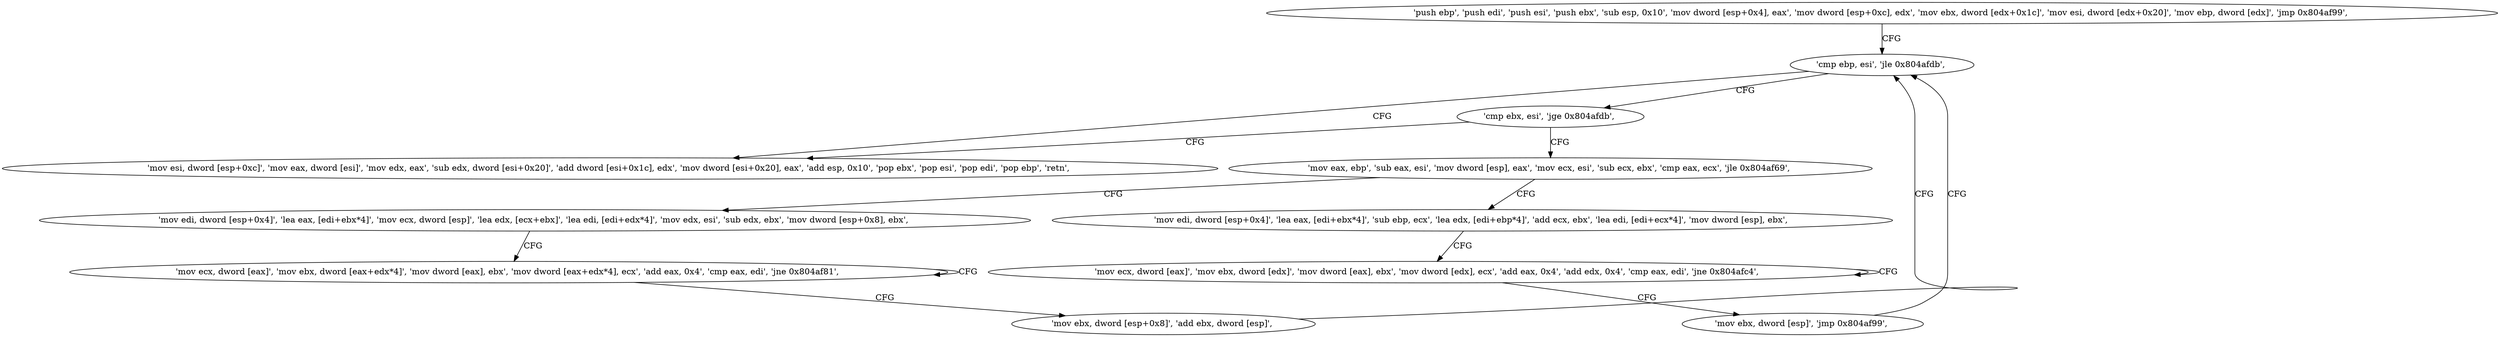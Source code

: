 digraph "func" {
"134524752" [label = "'push ebp', 'push edi', 'push esi', 'push ebx', 'sub esp, 0x10', 'mov dword [esp+0x4], eax', 'mov dword [esp+0xc], edx', 'mov ebx, dword [edx+0x1c]', 'mov esi, dword [edx+0x20]', 'mov ebp, dword [edx]', 'jmp 0x804af99', " ]
"134524825" [label = "'cmp ebp, esi', 'jle 0x804afdb', " ]
"134524891" [label = "'mov esi, dword [esp+0xc]', 'mov eax, dword [esi]', 'mov edx, eax', 'sub edx, dword [esi+0x20]', 'add dword [esi+0x1c], edx', 'mov dword [esi+0x20], eax', 'add esp, 0x10', 'pop ebx', 'pop esi', 'pop edi', 'pop ebp', 'retn', " ]
"134524829" [label = "'cmp ebx, esi', 'jge 0x804afdb', " ]
"134524833" [label = "'mov eax, ebp', 'sub eax, esi', 'mov dword [esp], eax', 'mov ecx, esi', 'sub ecx, ebx', 'cmp eax, ecx', 'jle 0x804af69', " ]
"134524777" [label = "'mov edi, dword [esp+0x4]', 'lea eax, [edi+ebx*4]', 'mov ecx, dword [esp]', 'lea edx, [ecx+ebx]', 'lea edi, [edi+edx*4]', 'mov edx, esi', 'sub edx, ebx', 'mov dword [esp+0x8], ebx', " ]
"134524848" [label = "'mov edi, dword [esp+0x4]', 'lea eax, [edi+ebx*4]', 'sub ebp, ecx', 'lea edx, [edi+ebp*4]', 'add ecx, ebx', 'lea edi, [edi+ecx*4]', 'mov dword [esp], ebx', " ]
"134524801" [label = "'mov ecx, dword [eax]', 'mov ebx, dword [eax+edx*4]', 'mov dword [eax], ebx', 'mov dword [eax+edx*4], ecx', 'add eax, 0x4', 'cmp eax, edi', 'jne 0x804af81', " ]
"134524868" [label = "'mov ecx, dword [eax]', 'mov ebx, dword [edx]', 'mov dword [eax], ebx', 'mov dword [edx], ecx', 'add eax, 0x4', 'add edx, 0x4', 'cmp eax, edi', 'jne 0x804afc4', " ]
"134524818" [label = "'mov ebx, dword [esp+0x8]', 'add ebx, dword [esp]', " ]
"134524886" [label = "'mov ebx, dword [esp]', 'jmp 0x804af99', " ]
"134524752" -> "134524825" [ label = "CFG" ]
"134524825" -> "134524891" [ label = "CFG" ]
"134524825" -> "134524829" [ label = "CFG" ]
"134524829" -> "134524891" [ label = "CFG" ]
"134524829" -> "134524833" [ label = "CFG" ]
"134524833" -> "134524777" [ label = "CFG" ]
"134524833" -> "134524848" [ label = "CFG" ]
"134524777" -> "134524801" [ label = "CFG" ]
"134524848" -> "134524868" [ label = "CFG" ]
"134524801" -> "134524801" [ label = "CFG" ]
"134524801" -> "134524818" [ label = "CFG" ]
"134524868" -> "134524868" [ label = "CFG" ]
"134524868" -> "134524886" [ label = "CFG" ]
"134524818" -> "134524825" [ label = "CFG" ]
"134524886" -> "134524825" [ label = "CFG" ]
}
